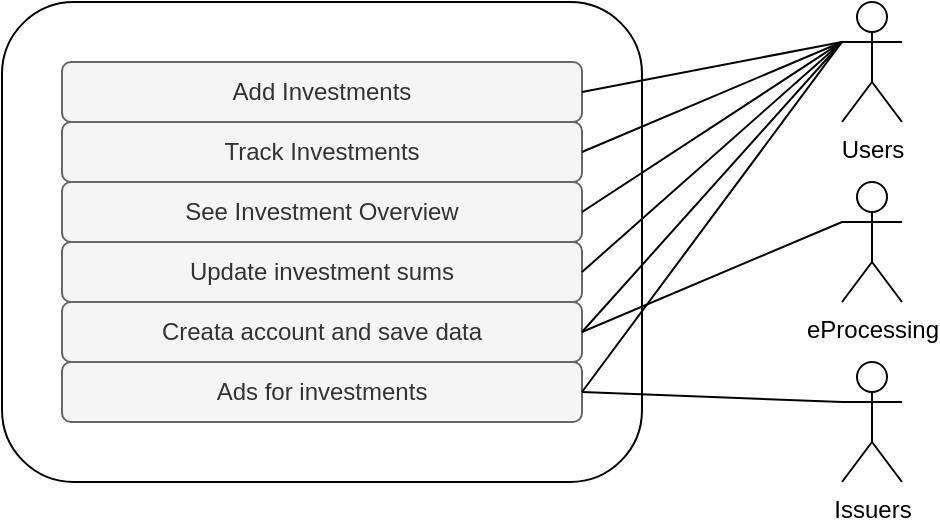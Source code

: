<mxfile version="24.2.7" type="github">
  <diagram name="Seite-1" id="dHSOoHLPUNbc5wcS4SJH">
    <mxGraphModel dx="1185" dy="627" grid="1" gridSize="10" guides="1" tooltips="1" connect="1" arrows="1" fold="1" page="1" pageScale="1" pageWidth="827" pageHeight="1169" math="0" shadow="0">
      <root>
        <mxCell id="0" />
        <mxCell id="1" parent="0" />
        <mxCell id="6f7RqT7ciBoBhrbUa6Md-1" value="" style="rounded=1;whiteSpace=wrap;html=1;" parent="1" vertex="1">
          <mxGeometry x="110" y="60" width="320" height="240" as="geometry" />
        </mxCell>
        <mxCell id="6f7RqT7ciBoBhrbUa6Md-9" value="Add Investments" style="text;html=1;align=center;verticalAlign=middle;whiteSpace=wrap;rounded=1;fillColor=#f5f5f5;fontColor=#333333;strokeColor=#666666;" parent="1" vertex="1">
          <mxGeometry x="140" y="90" width="260" height="30" as="geometry" />
        </mxCell>
        <mxCell id="6f7RqT7ciBoBhrbUa6Md-10" value="Track Investments" style="text;html=1;align=center;verticalAlign=middle;whiteSpace=wrap;rounded=1;fillColor=#f5f5f5;fontColor=#333333;strokeColor=#666666;" parent="1" vertex="1">
          <mxGeometry x="140" y="120" width="260" height="30" as="geometry" />
        </mxCell>
        <mxCell id="6f7RqT7ciBoBhrbUa6Md-11" value="See Investment Overview" style="text;html=1;align=center;verticalAlign=middle;whiteSpace=wrap;rounded=1;fillColor=#f5f5f5;fontColor=#333333;strokeColor=#666666;" parent="1" vertex="1">
          <mxGeometry x="140" y="150" width="260" height="30" as="geometry" />
        </mxCell>
        <mxCell id="6f7RqT7ciBoBhrbUa6Md-12" value="Update investment sums" style="text;html=1;align=center;verticalAlign=middle;whiteSpace=wrap;rounded=1;fillColor=#f5f5f5;fontColor=#333333;strokeColor=#666666;" parent="1" vertex="1">
          <mxGeometry x="140" y="180" width="260" height="30" as="geometry" />
        </mxCell>
        <mxCell id="6f7RqT7ciBoBhrbUa6Md-13" value="Creata account and save data" style="text;html=1;align=center;verticalAlign=middle;whiteSpace=wrap;rounded=1;fillColor=#f5f5f5;fontColor=#333333;strokeColor=#666666;" parent="1" vertex="1">
          <mxGeometry x="140" y="210" width="260" height="30" as="geometry" />
        </mxCell>
        <mxCell id="6f7RqT7ciBoBhrbUa6Md-15" value="Ads for investments" style="text;html=1;align=center;verticalAlign=middle;whiteSpace=wrap;rounded=1;fillColor=#f5f5f5;fontColor=#333333;strokeColor=#666666;" parent="1" vertex="1">
          <mxGeometry x="140" y="240" width="260" height="30" as="geometry" />
        </mxCell>
        <mxCell id="LR2ssc611KuFHf-M2uvX-1" value="Users" style="shape=umlActor;verticalLabelPosition=bottom;verticalAlign=top;html=1;" vertex="1" parent="1">
          <mxGeometry x="530" y="60" width="30" height="60" as="geometry" />
        </mxCell>
        <mxCell id="LR2ssc611KuFHf-M2uvX-3" value="eProcessing" style="shape=umlActor;verticalLabelPosition=bottom;verticalAlign=top;html=1;" vertex="1" parent="1">
          <mxGeometry x="530" y="150" width="30" height="60" as="geometry" />
        </mxCell>
        <mxCell id="LR2ssc611KuFHf-M2uvX-4" value="Issuers" style="shape=umlActor;verticalLabelPosition=bottom;verticalAlign=top;html=1;" vertex="1" parent="1">
          <mxGeometry x="530" y="240" width="30" height="60" as="geometry" />
        </mxCell>
        <mxCell id="LR2ssc611KuFHf-M2uvX-9" value="" style="endArrow=none;html=1;rounded=0;exitX=1;exitY=0.5;exitDx=0;exitDy=0;entryX=0;entryY=0.333;entryDx=0;entryDy=0;entryPerimeter=0;" edge="1" parent="1" source="6f7RqT7ciBoBhrbUa6Md-15" target="LR2ssc611KuFHf-M2uvX-4">
          <mxGeometry width="50" height="50" relative="1" as="geometry">
            <mxPoint x="410" y="270" as="sourcePoint" />
            <mxPoint x="460" y="220" as="targetPoint" />
          </mxGeometry>
        </mxCell>
        <mxCell id="LR2ssc611KuFHf-M2uvX-15" value="" style="endArrow=none;html=1;rounded=0;entryX=1;entryY=0.5;entryDx=0;entryDy=0;exitX=0;exitY=0.333;exitDx=0;exitDy=0;exitPerimeter=0;" edge="1" parent="1" source="LR2ssc611KuFHf-M2uvX-3" target="6f7RqT7ciBoBhrbUa6Md-13">
          <mxGeometry width="50" height="50" relative="1" as="geometry">
            <mxPoint x="410" y="270" as="sourcePoint" />
            <mxPoint x="460" y="220" as="targetPoint" />
          </mxGeometry>
        </mxCell>
        <mxCell id="LR2ssc611KuFHf-M2uvX-16" value="" style="endArrow=none;html=1;rounded=0;entryX=0;entryY=0.333;entryDx=0;entryDy=0;entryPerimeter=0;exitX=1;exitY=0.5;exitDx=0;exitDy=0;" edge="1" parent="1" source="6f7RqT7ciBoBhrbUa6Md-12" target="LR2ssc611KuFHf-M2uvX-1">
          <mxGeometry width="50" height="50" relative="1" as="geometry">
            <mxPoint x="410" y="270" as="sourcePoint" />
            <mxPoint x="460" y="220" as="targetPoint" />
          </mxGeometry>
        </mxCell>
        <mxCell id="LR2ssc611KuFHf-M2uvX-17" value="" style="endArrow=none;html=1;rounded=0;entryX=0;entryY=0.333;entryDx=0;entryDy=0;entryPerimeter=0;exitX=1;exitY=0.5;exitDx=0;exitDy=0;" edge="1" parent="1" source="6f7RqT7ciBoBhrbUa6Md-11" target="LR2ssc611KuFHf-M2uvX-1">
          <mxGeometry width="50" height="50" relative="1" as="geometry">
            <mxPoint x="410" y="270" as="sourcePoint" />
            <mxPoint x="460" y="220" as="targetPoint" />
          </mxGeometry>
        </mxCell>
        <mxCell id="LR2ssc611KuFHf-M2uvX-18" value="" style="endArrow=none;html=1;rounded=0;entryX=0;entryY=0.333;entryDx=0;entryDy=0;entryPerimeter=0;exitX=1;exitY=0.5;exitDx=0;exitDy=0;" edge="1" parent="1" source="6f7RqT7ciBoBhrbUa6Md-13" target="LR2ssc611KuFHf-M2uvX-1">
          <mxGeometry width="50" height="50" relative="1" as="geometry">
            <mxPoint x="410" y="270" as="sourcePoint" />
            <mxPoint x="460" y="220" as="targetPoint" />
          </mxGeometry>
        </mxCell>
        <mxCell id="LR2ssc611KuFHf-M2uvX-19" value="" style="endArrow=none;html=1;rounded=0;entryX=0;entryY=0.333;entryDx=0;entryDy=0;entryPerimeter=0;exitX=1;exitY=0.5;exitDx=0;exitDy=0;" edge="1" parent="1" source="6f7RqT7ciBoBhrbUa6Md-10" target="LR2ssc611KuFHf-M2uvX-1">
          <mxGeometry width="50" height="50" relative="1" as="geometry">
            <mxPoint x="410" y="270" as="sourcePoint" />
            <mxPoint x="460" y="220" as="targetPoint" />
          </mxGeometry>
        </mxCell>
        <mxCell id="LR2ssc611KuFHf-M2uvX-20" value="" style="endArrow=none;html=1;rounded=0;entryX=0;entryY=0.333;entryDx=0;entryDy=0;entryPerimeter=0;exitX=1;exitY=0.5;exitDx=0;exitDy=0;" edge="1" parent="1" source="6f7RqT7ciBoBhrbUa6Md-9" target="LR2ssc611KuFHf-M2uvX-1">
          <mxGeometry width="50" height="50" relative="1" as="geometry">
            <mxPoint x="410" y="270" as="sourcePoint" />
            <mxPoint x="460" y="220" as="targetPoint" />
          </mxGeometry>
        </mxCell>
        <mxCell id="LR2ssc611KuFHf-M2uvX-21" value="" style="endArrow=none;html=1;rounded=0;entryX=0;entryY=0.333;entryDx=0;entryDy=0;entryPerimeter=0;exitX=1;exitY=0.5;exitDx=0;exitDy=0;" edge="1" parent="1" source="6f7RqT7ciBoBhrbUa6Md-15" target="LR2ssc611KuFHf-M2uvX-1">
          <mxGeometry width="50" height="50" relative="1" as="geometry">
            <mxPoint x="410" y="270" as="sourcePoint" />
            <mxPoint x="460" y="220" as="targetPoint" />
          </mxGeometry>
        </mxCell>
      </root>
    </mxGraphModel>
  </diagram>
</mxfile>
